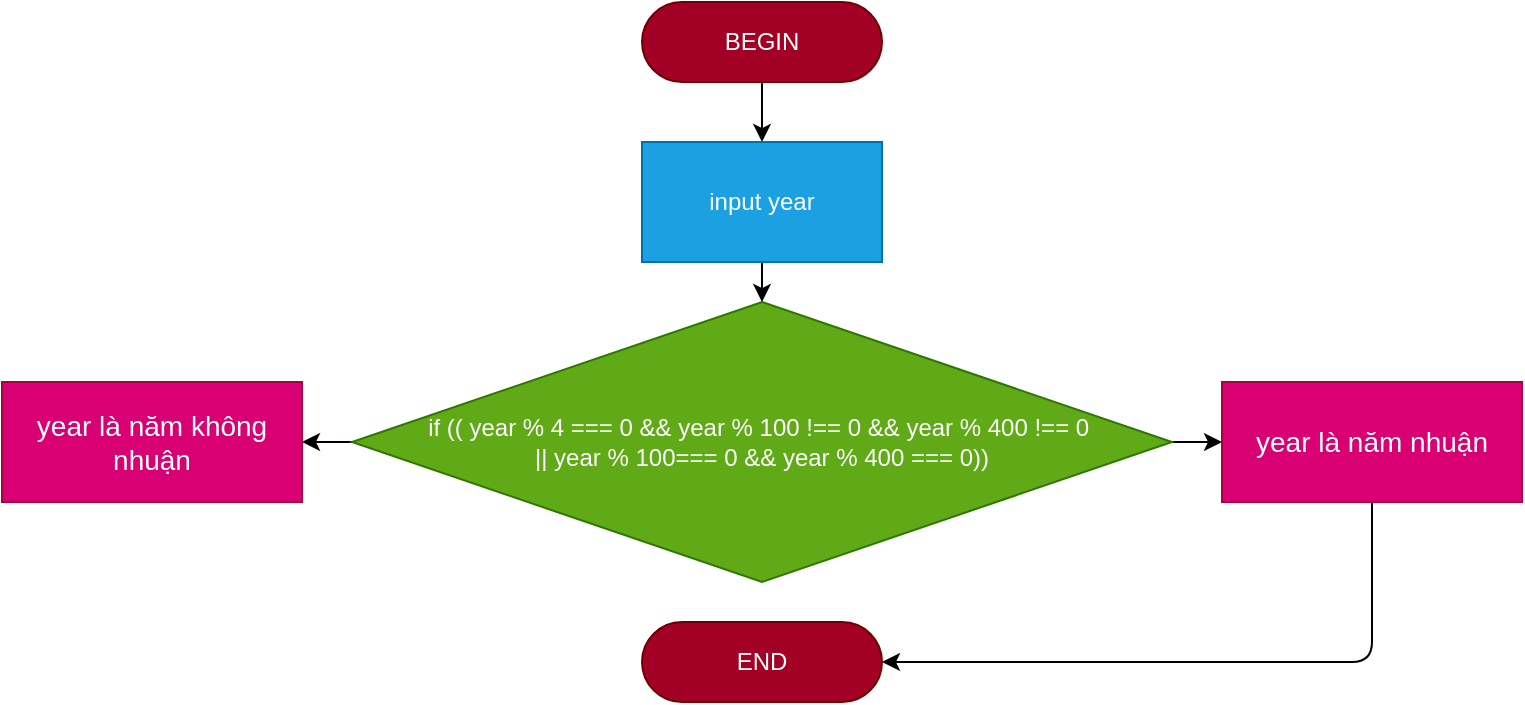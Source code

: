 <mxfile>
    <diagram id="q7mDDRVya0eD_JFnF_hl" name="Page-1">
        <mxGraphModel dx="1002" dy="568" grid="1" gridSize="10" guides="1" tooltips="1" connect="1" arrows="1" fold="1" page="1" pageScale="1" pageWidth="850" pageHeight="1100" math="0" shadow="0">
            <root>
                <mxCell id="0"/>
                <mxCell id="1" parent="0"/>
                <mxCell id="5" style="edgeStyle=none;html=1;entryX=0.5;entryY=0;entryDx=0;entryDy=0;fontSize=14;" parent="1" source="2" target="4" edge="1">
                    <mxGeometry relative="1" as="geometry"/>
                </mxCell>
                <mxCell id="2" value="BEGIN" style="rounded=1;whiteSpace=wrap;html=1;arcSize=50;fillColor=#a20025;fontColor=#ffffff;strokeColor=#6F0000;" parent="1" vertex="1">
                    <mxGeometry x="390" y="60" width="120" height="40" as="geometry"/>
                </mxCell>
                <mxCell id="9" style="edgeStyle=none;html=1;entryX=0;entryY=0.5;entryDx=0;entryDy=0;fontSize=14;exitX=1;exitY=0.5;exitDx=0;exitDy=0;" parent="1" source="3" target="7" edge="1">
                    <mxGeometry relative="1" as="geometry"/>
                </mxCell>
                <mxCell id="10" style="edgeStyle=none;html=1;entryX=1;entryY=0.5;entryDx=0;entryDy=0;fontSize=14;exitX=0;exitY=0.5;exitDx=0;exitDy=0;" parent="1" source="3" target="8" edge="1">
                    <mxGeometry relative="1" as="geometry"/>
                </mxCell>
                <mxCell id="3" value="if (( year % 4 === 0 &amp;amp;&amp;amp; year % 100 !== 0 &amp;amp;&amp;amp; year % 400 !== 0&amp;nbsp;&lt;br&gt;|| year % 100=== 0 &amp;amp;&amp;amp; year % 400 === 0))" style="rhombus;whiteSpace=wrap;html=1;fillColor=#60a917;fontColor=#ffffff;strokeColor=#2D7600;" parent="1" vertex="1">
                    <mxGeometry x="245" y="210" width="410" height="140" as="geometry"/>
                </mxCell>
                <mxCell id="6" style="edgeStyle=none;html=1;fontSize=14;" parent="1" source="4" target="3" edge="1">
                    <mxGeometry relative="1" as="geometry"/>
                </mxCell>
                <mxCell id="4" value="input year" style="rounded=0;whiteSpace=wrap;html=1;fillColor=#1ba1e2;fontColor=#ffffff;strokeColor=#006EAF;" parent="1" vertex="1">
                    <mxGeometry x="390" y="130" width="120" height="60" as="geometry"/>
                </mxCell>
                <mxCell id="12" style="edgeStyle=none;html=1;entryX=1;entryY=0.5;entryDx=0;entryDy=0;fontSize=14;" parent="1" source="7" target="11" edge="1">
                    <mxGeometry relative="1" as="geometry">
                        <Array as="points">
                            <mxPoint x="755" y="390"/>
                        </Array>
                    </mxGeometry>
                </mxCell>
                <mxCell id="7" value="year là năm nhuận" style="rounded=0;whiteSpace=wrap;html=1;fontSize=14;fillColor=#d80073;fontColor=#ffffff;strokeColor=#A50040;" parent="1" vertex="1">
                    <mxGeometry x="680" y="250" width="150" height="60" as="geometry"/>
                </mxCell>
                <mxCell id="8" value="year là năm không nhuận" style="rounded=0;whiteSpace=wrap;html=1;fontSize=14;fillColor=#d80073;fontColor=#ffffff;strokeColor=#A50040;" parent="1" vertex="1">
                    <mxGeometry x="70" y="250" width="150" height="60" as="geometry"/>
                </mxCell>
                <mxCell id="11" value="END" style="rounded=1;whiteSpace=wrap;html=1;arcSize=50;fillColor=#a20025;fontColor=#ffffff;strokeColor=#6F0000;" parent="1" vertex="1">
                    <mxGeometry x="390" y="370" width="120" height="40" as="geometry"/>
                </mxCell>
            </root>
        </mxGraphModel>
    </diagram>
</mxfile>